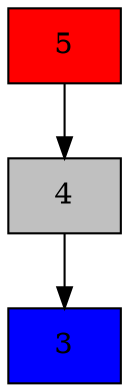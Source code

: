 digraph grafico{
node [style = "filled" shape = "box"]
"<clases.nodo.Nodo object at 0x7fb0f6a89be0>" [label = "5" fillcolor = "red"]
"<clases.nodo.Nodo object at 0x7fb0f6a89be0>" -> "<clases.nodo.Nodo object at 0x7fb0f6a899a0>"
"<clases.nodo.Nodo object at 0x7fb0f6a899a0>" [label = "4" fillcolor = "gray"]
"<clases.nodo.Nodo object at 0x7fb0f6a899a0>" -> "<clases.nodo.Nodo object at 0x7fb0f6aadd90>"
"<clases.nodo.Nodo object at 0x7fb0f6aadd90>" [label = "3" fillcolor = "blue"]
}